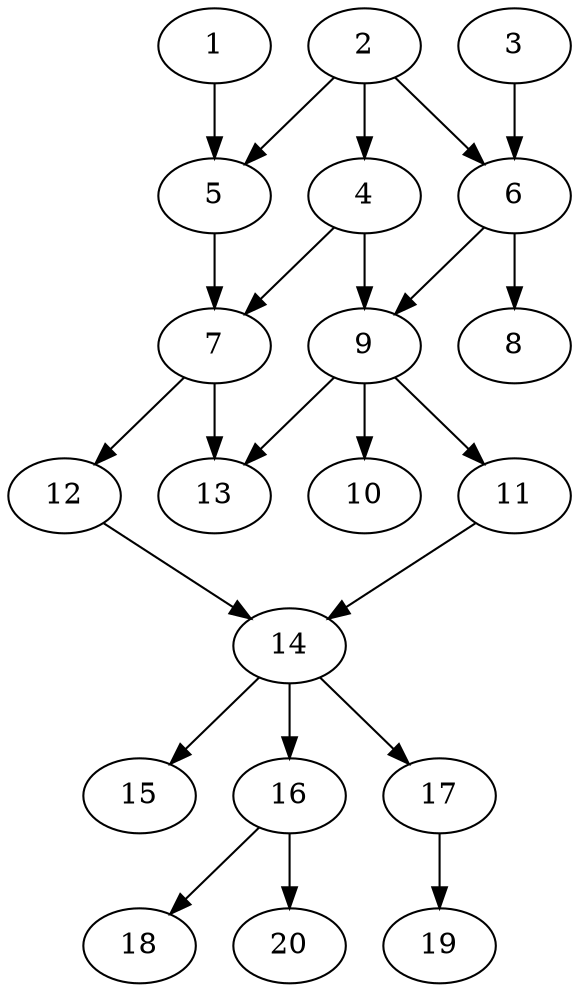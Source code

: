 // DAG automatically generated by daggen at Sat Jul 27 15:34:46 2019
// ./daggen --dot -n 20 --ccr 0.5 --fat 0.4 --regular 0.5 --density 0.4 --mindata 5242880 --maxdata 52428800 
digraph G {
  1 [size="23609344", alpha="0.01", expect_size="11804672"] 
  1 -> 5 [size ="11804672"]
  2 [size="76855296", alpha="0.19", expect_size="38427648"] 
  2 -> 4 [size ="38427648"]
  2 -> 5 [size ="38427648"]
  2 -> 6 [size ="38427648"]
  3 [size="67733504", alpha="0.12", expect_size="33866752"] 
  3 -> 6 [size ="33866752"]
  4 [size="60782592", alpha="0.11", expect_size="30391296"] 
  4 -> 7 [size ="30391296"]
  4 -> 9 [size ="30391296"]
  5 [size="42936320", alpha="0.11", expect_size="21468160"] 
  5 -> 7 [size ="21468160"]
  6 [size="81553408", alpha="0.02", expect_size="40776704"] 
  6 -> 8 [size ="40776704"]
  6 -> 9 [size ="40776704"]
  7 [size="34258944", alpha="0.03", expect_size="17129472"] 
  7 -> 12 [size ="17129472"]
  7 -> 13 [size ="17129472"]
  8 [size="55468032", alpha="0.20", expect_size="27734016"] 
  9 [size="28411904", alpha="0.13", expect_size="14205952"] 
  9 -> 10 [size ="14205952"]
  9 -> 11 [size ="14205952"]
  9 -> 13 [size ="14205952"]
  10 [size="13637632", alpha="0.08", expect_size="6818816"] 
  11 [size="80642048", alpha="0.13", expect_size="40321024"] 
  11 -> 14 [size ="40321024"]
  12 [size="85532672", alpha="0.01", expect_size="42766336"] 
  12 -> 14 [size ="42766336"]
  13 [size="80785408", alpha="0.04", expect_size="40392704"] 
  14 [size="44744704", alpha="0.02", expect_size="22372352"] 
  14 -> 15 [size ="22372352"]
  14 -> 16 [size ="22372352"]
  14 -> 17 [size ="22372352"]
  15 [size="97423360", alpha="0.04", expect_size="48711680"] 
  16 [size="54913024", alpha="0.01", expect_size="27456512"] 
  16 -> 18 [size ="27456512"]
  16 -> 20 [size ="27456512"]
  17 [size="63649792", alpha="0.04", expect_size="31824896"] 
  17 -> 19 [size ="31824896"]
  18 [size="79511552", alpha="0.00", expect_size="39755776"] 
  19 [size="77770752", alpha="0.14", expect_size="38885376"] 
  20 [size="44068864", alpha="0.09", expect_size="22034432"] 
}
